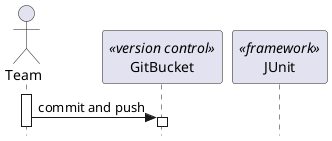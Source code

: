 @startuml
skinparam style strictuml

actor "Team" as team 
participant "GitBucket" as git <<version control>>
participant "JUnit" as junit <<framework>>

team++
team -> git++ : commit and push

@enduml
